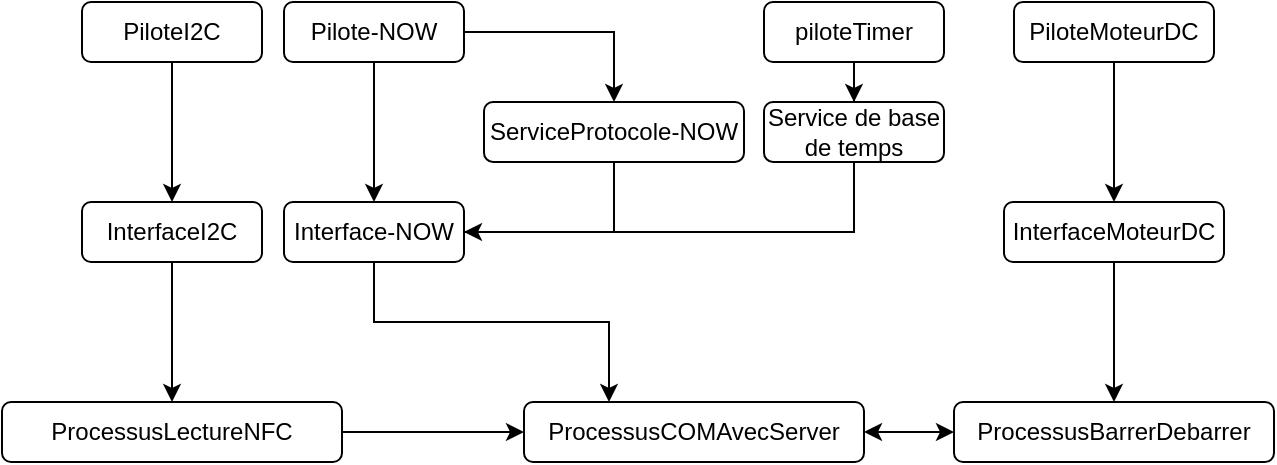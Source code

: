 <mxfile version="21.1.4" type="device">
  <diagram name="Page-1" id="fOWAgNkVk0fnSY1xUM_Z">
    <mxGraphModel dx="801" dy="1806" grid="1" gridSize="10" guides="1" tooltips="1" connect="1" arrows="1" fold="1" page="1" pageScale="1" pageWidth="827" pageHeight="1169" math="0" shadow="0">
      <root>
        <mxCell id="0" />
        <mxCell id="1" parent="0" />
        <mxCell id="5rfvfLusaz2tfitiwRje-68" style="edgeStyle=orthogonalEdgeStyle;rounded=0;orthogonalLoop=1;jettySize=auto;html=1;" parent="1" source="5rfvfLusaz2tfitiwRje-69" edge="1">
          <mxGeometry relative="1" as="geometry">
            <Array as="points">
              <mxPoint x="755" y="395" />
            </Array>
            <mxPoint x="490" y="395" as="targetPoint" />
          </mxGeometry>
        </mxCell>
        <mxCell id="5rfvfLusaz2tfitiwRje-69" value="Service de base de temps" style="rounded=1;whiteSpace=wrap;html=1;" parent="1" vertex="1">
          <mxGeometry x="710" y="329.98" width="90" height="30" as="geometry" />
        </mxCell>
        <mxCell id="5rfvfLusaz2tfitiwRje-70" value="" style="edgeStyle=orthogonalEdgeStyle;rounded=0;orthogonalLoop=1;jettySize=auto;html=1;" parent="1" source="5rfvfLusaz2tfitiwRje-71" target="5rfvfLusaz2tfitiwRje-73" edge="1">
          <mxGeometry relative="1" as="geometry" />
        </mxCell>
        <mxCell id="5rfvfLusaz2tfitiwRje-71" value="ProcessusLectureNFC" style="rounded=1;whiteSpace=wrap;html=1;" parent="1" vertex="1">
          <mxGeometry x="329" y="480" width="170" height="30" as="geometry" />
        </mxCell>
        <mxCell id="5rfvfLusaz2tfitiwRje-72" value="" style="edgeStyle=orthogonalEdgeStyle;rounded=0;orthogonalLoop=1;jettySize=auto;html=1;startArrow=classic;startFill=1;" parent="1" source="5rfvfLusaz2tfitiwRje-73" target="5rfvfLusaz2tfitiwRje-95" edge="1">
          <mxGeometry relative="1" as="geometry" />
        </mxCell>
        <mxCell id="5rfvfLusaz2tfitiwRje-73" value="ProcessusCOMAvecServer" style="rounded=1;whiteSpace=wrap;html=1;" parent="1" vertex="1">
          <mxGeometry x="590" y="480" width="170" height="30" as="geometry" />
        </mxCell>
        <mxCell id="5rfvfLusaz2tfitiwRje-74" value="" style="edgeStyle=orthogonalEdgeStyle;rounded=0;orthogonalLoop=1;jettySize=auto;html=1;" parent="1" source="5rfvfLusaz2tfitiwRje-75" target="5rfvfLusaz2tfitiwRje-71" edge="1">
          <mxGeometry relative="1" as="geometry" />
        </mxCell>
        <mxCell id="5rfvfLusaz2tfitiwRje-75" value="InterfaceI2C" style="rounded=1;whiteSpace=wrap;html=1;" parent="1" vertex="1">
          <mxGeometry x="369" y="380" width="90" height="30" as="geometry" />
        </mxCell>
        <mxCell id="5rfvfLusaz2tfitiwRje-76" value="" style="edgeStyle=orthogonalEdgeStyle;rounded=0;orthogonalLoop=1;jettySize=auto;html=1;" parent="1" source="5rfvfLusaz2tfitiwRje-77" target="5rfvfLusaz2tfitiwRje-75" edge="1">
          <mxGeometry relative="1" as="geometry" />
        </mxCell>
        <mxCell id="5rfvfLusaz2tfitiwRje-77" value="PiloteI2C" style="rounded=1;whiteSpace=wrap;html=1;" parent="1" vertex="1">
          <mxGeometry x="369" y="280" width="90" height="30" as="geometry" />
        </mxCell>
        <mxCell id="5rfvfLusaz2tfitiwRje-78" value="" style="edgeStyle=orthogonalEdgeStyle;rounded=0;orthogonalLoop=1;jettySize=auto;html=1;" parent="1" source="5rfvfLusaz2tfitiwRje-79" target="5rfvfLusaz2tfitiwRje-69" edge="1">
          <mxGeometry relative="1" as="geometry" />
        </mxCell>
        <mxCell id="5rfvfLusaz2tfitiwRje-79" value="piloteTimer" style="rounded=1;whiteSpace=wrap;html=1;" parent="1" vertex="1">
          <mxGeometry x="710" y="280" width="90" height="30" as="geometry" />
        </mxCell>
        <mxCell id="5rfvfLusaz2tfitiwRje-80" style="edgeStyle=orthogonalEdgeStyle;rounded=0;orthogonalLoop=1;jettySize=auto;html=1;entryX=0.25;entryY=0;entryDx=0;entryDy=0;" parent="1" source="5rfvfLusaz2tfitiwRje-81" target="5rfvfLusaz2tfitiwRje-73" edge="1">
          <mxGeometry relative="1" as="geometry">
            <Array as="points">
              <mxPoint x="515" y="440" />
              <mxPoint x="633" y="440" />
            </Array>
          </mxGeometry>
        </mxCell>
        <mxCell id="5rfvfLusaz2tfitiwRje-81" value="Interface-NOW" style="rounded=1;whiteSpace=wrap;html=1;" parent="1" vertex="1">
          <mxGeometry x="470" y="380" width="90" height="30" as="geometry" />
        </mxCell>
        <mxCell id="5rfvfLusaz2tfitiwRje-82" value="" style="edgeStyle=orthogonalEdgeStyle;rounded=0;orthogonalLoop=1;jettySize=auto;html=1;" parent="1" source="5rfvfLusaz2tfitiwRje-83" target="5rfvfLusaz2tfitiwRje-81" edge="1">
          <mxGeometry relative="1" as="geometry" />
        </mxCell>
        <mxCell id="5rfvfLusaz2tfitiwRje-83" value="Pilote-NOW" style="rounded=1;whiteSpace=wrap;html=1;" parent="1" vertex="1">
          <mxGeometry x="470" y="280" width="90" height="30" as="geometry" />
        </mxCell>
        <mxCell id="5rfvfLusaz2tfitiwRje-84" style="edgeStyle=orthogonalEdgeStyle;rounded=0;orthogonalLoop=1;jettySize=auto;html=1;" parent="1" source="5rfvfLusaz2tfitiwRje-85" edge="1">
          <mxGeometry relative="1" as="geometry">
            <mxPoint x="560" y="395" as="targetPoint" />
            <Array as="points">
              <mxPoint x="635" y="395" />
            </Array>
          </mxGeometry>
        </mxCell>
        <mxCell id="5rfvfLusaz2tfitiwRje-85" value="ServiceProtocole-NOW" style="rounded=1;whiteSpace=wrap;html=1;" parent="1" vertex="1">
          <mxGeometry x="570" y="329.98" width="130" height="30" as="geometry" />
        </mxCell>
        <mxCell id="5rfvfLusaz2tfitiwRje-86" style="edgeStyle=orthogonalEdgeStyle;rounded=0;orthogonalLoop=1;jettySize=auto;html=1;entryX=0.5;entryY=0;entryDx=0;entryDy=0;" parent="1" target="5rfvfLusaz2tfitiwRje-85" edge="1">
          <mxGeometry relative="1" as="geometry">
            <mxPoint x="560" y="319.98" as="targetPoint" />
            <mxPoint x="560" y="295" as="sourcePoint" />
            <Array as="points">
              <mxPoint x="635" y="295" />
            </Array>
          </mxGeometry>
        </mxCell>
        <mxCell id="5rfvfLusaz2tfitiwRje-91" value="" style="edgeStyle=orthogonalEdgeStyle;rounded=0;orthogonalLoop=1;jettySize=auto;html=1;" parent="1" source="5rfvfLusaz2tfitiwRje-92" target="5rfvfLusaz2tfitiwRje-94" edge="1">
          <mxGeometry relative="1" as="geometry" />
        </mxCell>
        <mxCell id="5rfvfLusaz2tfitiwRje-92" value="PiloteMoteurDC" style="rounded=1;whiteSpace=wrap;html=1;" parent="1" vertex="1">
          <mxGeometry x="835" y="280" width="100" height="30" as="geometry" />
        </mxCell>
        <mxCell id="5rfvfLusaz2tfitiwRje-93" value="" style="edgeStyle=orthogonalEdgeStyle;rounded=0;orthogonalLoop=1;jettySize=auto;html=1;" parent="1" source="5rfvfLusaz2tfitiwRje-94" target="5rfvfLusaz2tfitiwRje-95" edge="1">
          <mxGeometry relative="1" as="geometry" />
        </mxCell>
        <mxCell id="5rfvfLusaz2tfitiwRje-94" value="InterfaceMoteurDC" style="rounded=1;whiteSpace=wrap;html=1;" parent="1" vertex="1">
          <mxGeometry x="830" y="380" width="110" height="30" as="geometry" />
        </mxCell>
        <mxCell id="5rfvfLusaz2tfitiwRje-95" value="ProcessusBarrerDebarrer" style="rounded=1;whiteSpace=wrap;html=1;" parent="1" vertex="1">
          <mxGeometry x="805" y="480" width="160" height="30" as="geometry" />
        </mxCell>
      </root>
    </mxGraphModel>
  </diagram>
</mxfile>
